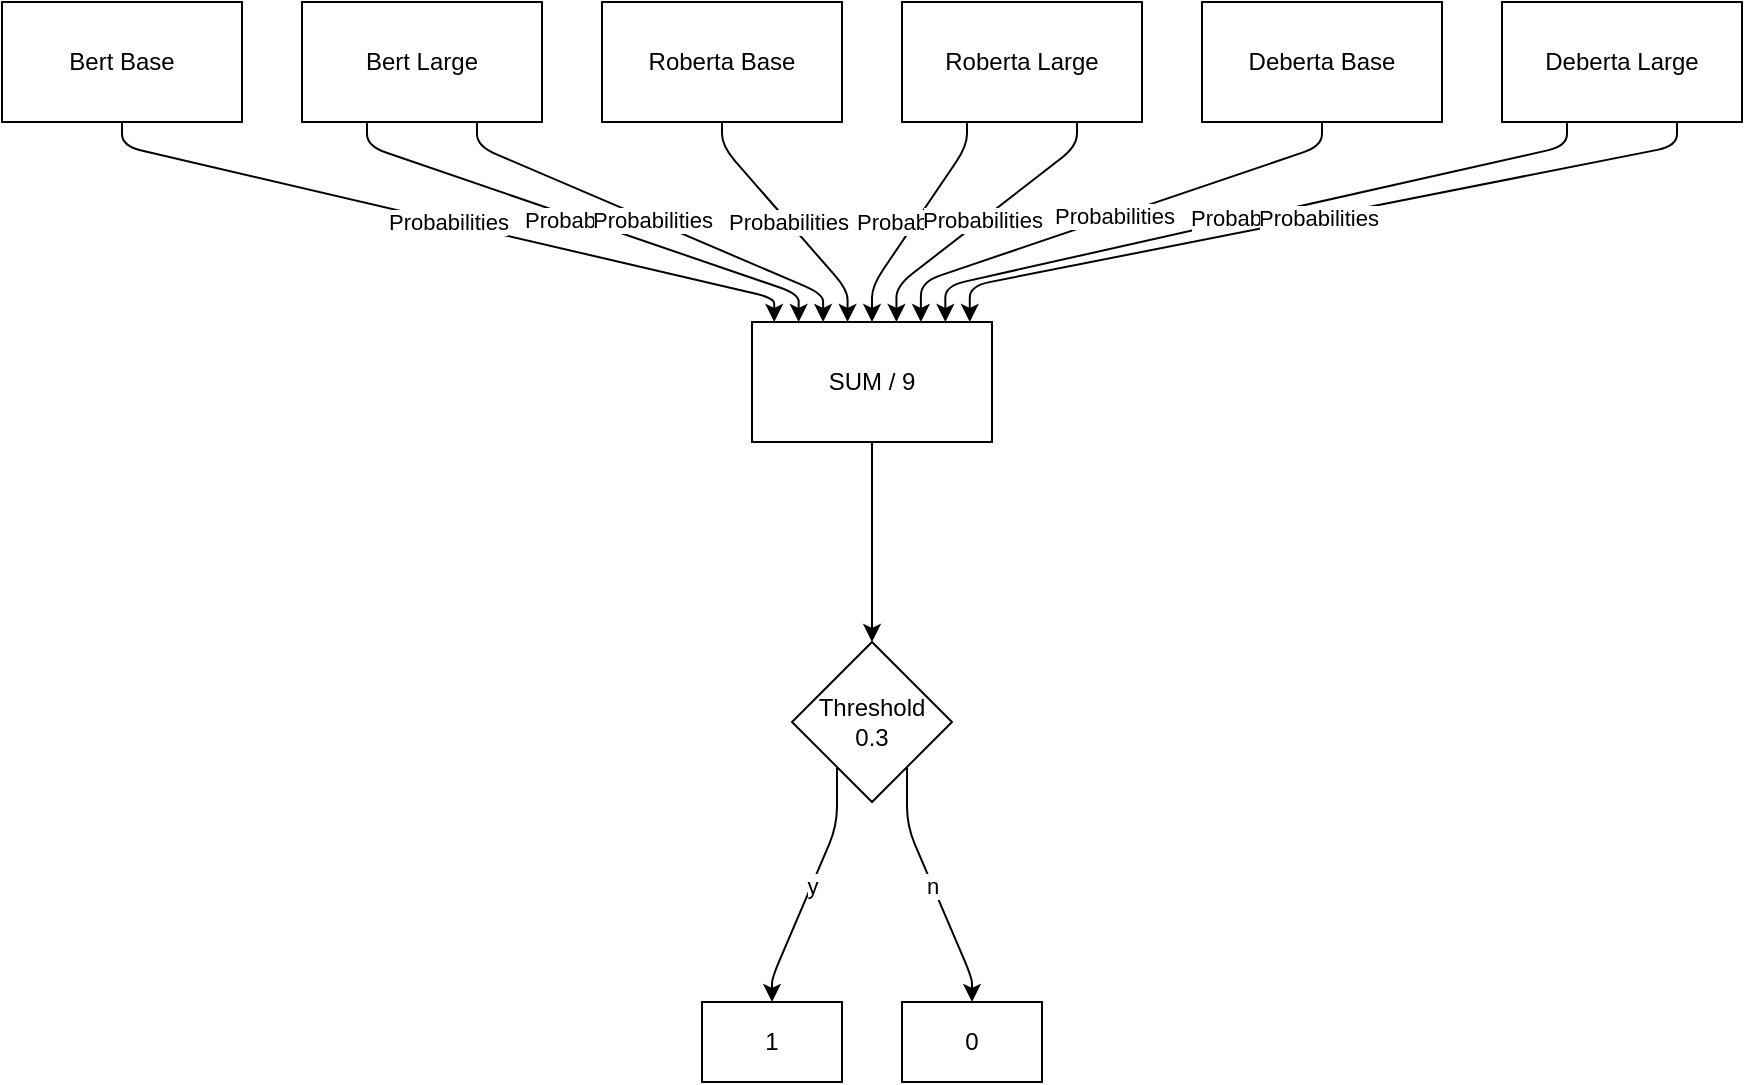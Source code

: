 <mxfile>
    <diagram id="1CRUhb7KtWk_jxI4YGjq" name="Page-1">
        <mxGraphModel dx="1386" dy="779" grid="1" gridSize="10" guides="1" tooltips="1" connect="1" arrows="1" fold="1" page="1" pageScale="1" pageWidth="850" pageHeight="1100" math="0" shadow="0">
            <root>
                <mxCell id="0"/>
                <mxCell id="1" parent="0"/>
                <mxCell id="15" value="Probabilities" style="edgeStyle=none;html=1;noEdgeStyle=1;orthogonal=1;" parent="1" source="2" target="63" edge="1">
                    <mxGeometry relative="1" as="geometry">
                        <mxPoint x="250" y="167.5" as="targetPoint"/>
                        <Array as="points">
                            <mxPoint x="60" y="72"/>
                            <mxPoint x="386.111" y="148"/>
                        </Array>
                    </mxGeometry>
                </mxCell>
                <mxCell id="2" value="Bert Base" style="rounded=0;whiteSpace=wrap;html=1;" parent="1" vertex="1">
                    <mxGeometry width="120" height="60" as="geometry"/>
                </mxCell>
                <mxCell id="3" value="Bert Large" style="rounded=0;whiteSpace=wrap;html=1;" parent="1" vertex="1">
                    <mxGeometry x="150" width="120" height="60" as="geometry"/>
                </mxCell>
                <mxCell id="4" value="Roberta Base" style="rounded=0;whiteSpace=wrap;html=1;" parent="1" vertex="1">
                    <mxGeometry x="300" width="120" height="60" as="geometry"/>
                </mxCell>
                <mxCell id="5" value="Roberta Large" style="rounded=0;whiteSpace=wrap;html=1;" parent="1" vertex="1">
                    <mxGeometry x="450" width="120" height="60" as="geometry"/>
                </mxCell>
                <mxCell id="6" value="Deberta Base" style="rounded=0;whiteSpace=wrap;html=1;" parent="1" vertex="1">
                    <mxGeometry x="600" width="120" height="60" as="geometry"/>
                </mxCell>
                <mxCell id="7" value="Deberta Large" style="rounded=0;whiteSpace=wrap;html=1;" parent="1" vertex="1">
                    <mxGeometry x="750" width="120" height="60" as="geometry"/>
                </mxCell>
                <mxCell id="36" value="Probabilities" style="edgeStyle=none;html=1;noEdgeStyle=1;orthogonal=1;" parent="1" source="3" target="63" edge="1">
                    <mxGeometry relative="1" as="geometry">
                        <mxPoint x="250" y="202.5" as="targetPoint"/>
                        <mxPoint x="310" y="90" as="sourcePoint"/>
                        <Array as="points">
                            <mxPoint x="182.5" y="72"/>
                            <mxPoint x="398.333" y="146"/>
                        </Array>
                    </mxGeometry>
                </mxCell>
                <mxCell id="37" value="Probabilities" style="edgeStyle=none;html=1;noEdgeStyle=1;orthogonal=1;" parent="1" source="5" target="63" edge="1">
                    <mxGeometry relative="1" as="geometry">
                        <mxPoint x="250" y="272.5" as="targetPoint"/>
                        <mxPoint x="300" y="250" as="sourcePoint"/>
                        <Array as="points">
                            <mxPoint x="482.5" y="72"/>
                            <mxPoint x="435" y="142"/>
                        </Array>
                    </mxGeometry>
                </mxCell>
                <mxCell id="38" value="Probabilities" style="edgeStyle=none;html=1;noEdgeStyle=1;orthogonal=1;" parent="1" source="6" target="63" edge="1">
                    <mxGeometry relative="1" as="geometry">
                        <mxPoint x="250" y="307.5" as="targetPoint"/>
                        <mxPoint x="330" y="370.003" as="sourcePoint"/>
                        <Array as="points">
                            <mxPoint x="660" y="72"/>
                            <mxPoint x="459.444" y="140"/>
                        </Array>
                    </mxGeometry>
                </mxCell>
                <mxCell id="39" value="Probabilities" style="edgeStyle=none;html=1;noEdgeStyle=1;orthogonal=1;" parent="1" source="7" target="63" edge="1">
                    <mxGeometry relative="1" as="geometry">
                        <mxPoint x="250" y="342.5" as="targetPoint"/>
                        <mxPoint x="330" y="480" as="sourcePoint"/>
                        <Array as="points">
                            <mxPoint x="782.5" y="72"/>
                            <mxPoint x="471.667" y="142"/>
                        </Array>
                    </mxGeometry>
                </mxCell>
                <mxCell id="41" value="Probabilities" style="edgeStyle=none;html=1;noEdgeStyle=1;orthogonal=1;" parent="1" source="4" target="63" edge="1">
                    <mxGeometry relative="1" as="geometry">
                        <mxPoint x="250" y="237.5" as="targetPoint"/>
                        <mxPoint x="305" y="150.003" as="sourcePoint"/>
                        <Array as="points">
                            <mxPoint x="360" y="72"/>
                            <mxPoint x="422.778" y="144"/>
                        </Array>
                    </mxGeometry>
                </mxCell>
                <mxCell id="64" style="edgeStyle=none;html=1;noEdgeStyle=1;orthogonal=1;" parent="1" source="63" target="65" edge="1">
                    <mxGeometry relative="1" as="geometry">
                        <mxPoint x="470" y="260" as="targetPoint"/>
                        <Array as="points">
                            <mxPoint x="435" y="232"/>
                            <mxPoint x="435" y="308"/>
                        </Array>
                    </mxGeometry>
                </mxCell>
                <mxCell id="63" value="SUM / 9" style="rounded=0;whiteSpace=wrap;html=1;" parent="1" vertex="1">
                    <mxGeometry x="375" y="160" width="120" height="60" as="geometry"/>
                </mxCell>
                <mxCell id="66" value="y" style="edgeStyle=none;html=1;noEdgeStyle=1;orthogonal=1;" parent="1" source="65" target="68" edge="1">
                    <mxGeometry relative="1" as="geometry">
                        <mxPoint x="510" y="350" as="targetPoint"/>
                        <Array as="points">
                            <mxPoint x="417.5" y="412"/>
                            <mxPoint x="385" y="488"/>
                        </Array>
                    </mxGeometry>
                </mxCell>
                <mxCell id="67" value="n" style="edgeStyle=none;html=1;noEdgeStyle=1;orthogonal=1;" parent="1" source="65" target="69" edge="1">
                    <mxGeometry relative="1" as="geometry">
                        <mxPoint x="580" y="360" as="targetPoint"/>
                        <Array as="points">
                            <mxPoint x="452.5" y="412"/>
                            <mxPoint x="485" y="488"/>
                        </Array>
                    </mxGeometry>
                </mxCell>
                <mxCell id="65" value="Threshold&lt;br&gt;0.3" style="rhombus;whiteSpace=wrap;html=1;" parent="1" vertex="1">
                    <mxGeometry x="395" y="320" width="80" height="80" as="geometry"/>
                </mxCell>
                <mxCell id="68" value="1" style="rounded=0;whiteSpace=wrap;html=1;" parent="1" vertex="1">
                    <mxGeometry x="350" y="500" width="70" height="40" as="geometry"/>
                </mxCell>
                <mxCell id="69" value="0" style="rounded=0;whiteSpace=wrap;html=1;" parent="1" vertex="1">
                    <mxGeometry x="450" y="500" width="70" height="40" as="geometry"/>
                </mxCell>
                <mxCell id="73" value="Probabilities" style="edgeStyle=none;html=1;noEdgeStyle=1;orthogonal=1;" edge="1" parent="1" source="7" target="63">
                    <mxGeometry relative="1" as="geometry">
                        <mxPoint x="520.003" y="210" as="targetPoint"/>
                        <mxPoint x="849.17" y="110" as="sourcePoint"/>
                        <Array as="points">
                            <mxPoint x="837.5" y="72"/>
                            <mxPoint x="483.889" y="142"/>
                        </Array>
                    </mxGeometry>
                </mxCell>
                <mxCell id="74" value="Probabilities" style="edgeStyle=none;html=1;noEdgeStyle=1;orthogonal=1;" edge="1" parent="1" source="5" target="63">
                    <mxGeometry relative="1" as="geometry">
                        <mxPoint x="500.833" y="180" as="targetPoint"/>
                        <mxPoint x="830" y="80" as="sourcePoint"/>
                        <Array as="points">
                            <mxPoint x="537.5" y="72"/>
                            <mxPoint x="447.222" y="142"/>
                        </Array>
                    </mxGeometry>
                </mxCell>
                <mxCell id="75" value="Probabilities" style="edgeStyle=none;html=1;noEdgeStyle=1;orthogonal=1;" edge="1" parent="1" source="3" target="63">
                    <mxGeometry relative="1" as="geometry">
                        <mxPoint x="20.833" y="340" as="targetPoint"/>
                        <mxPoint x="350" y="240" as="sourcePoint"/>
                        <Array as="points">
                            <mxPoint x="237.5" y="72"/>
                            <mxPoint x="410.556" y="146"/>
                        </Array>
                    </mxGeometry>
                </mxCell>
            </root>
        </mxGraphModel>
    </diagram>
</mxfile>
